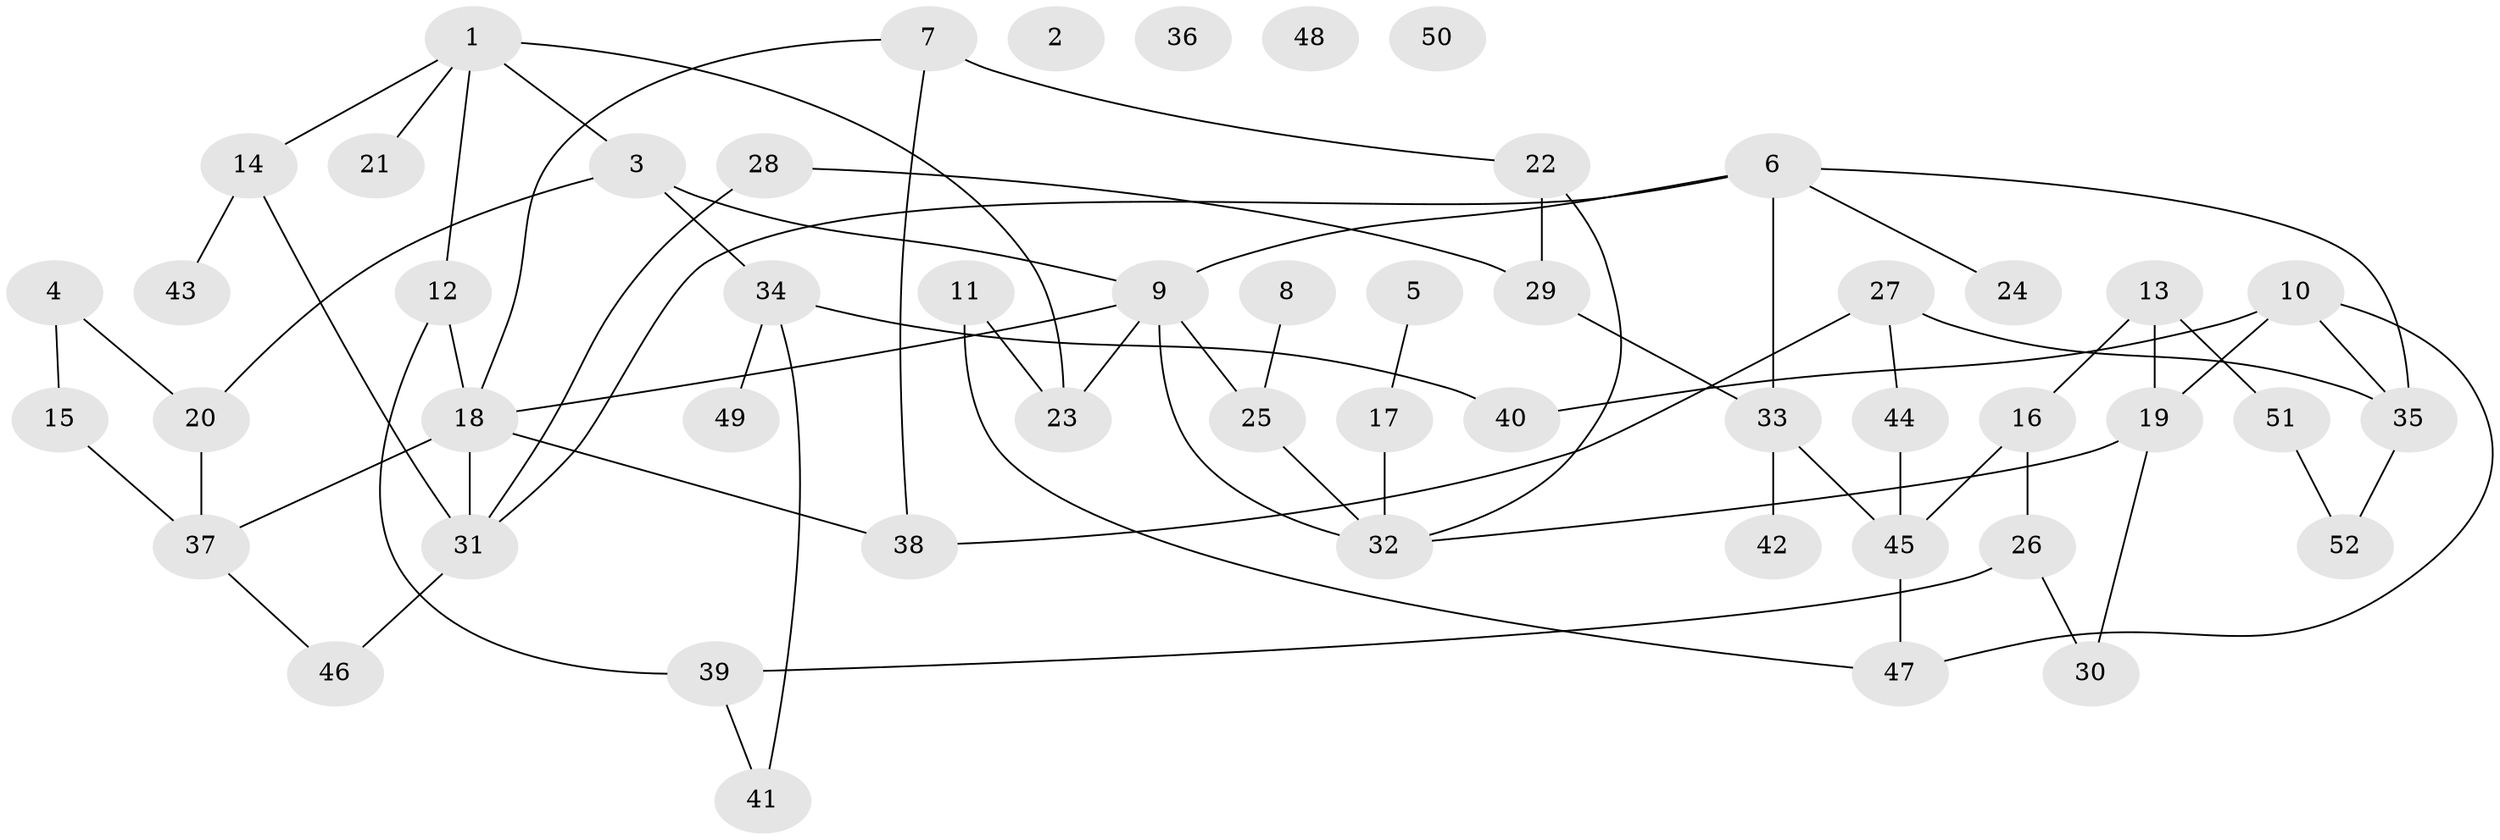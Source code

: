 // coarse degree distribution, {8: 0.0625, 0: 0.25, 3: 0.125, 1: 0.125, 6: 0.1875, 2: 0.125, 5: 0.125}
// Generated by graph-tools (version 1.1) at 2025/16/03/04/25 18:16:25]
// undirected, 52 vertices, 70 edges
graph export_dot {
graph [start="1"]
  node [color=gray90,style=filled];
  1;
  2;
  3;
  4;
  5;
  6;
  7;
  8;
  9;
  10;
  11;
  12;
  13;
  14;
  15;
  16;
  17;
  18;
  19;
  20;
  21;
  22;
  23;
  24;
  25;
  26;
  27;
  28;
  29;
  30;
  31;
  32;
  33;
  34;
  35;
  36;
  37;
  38;
  39;
  40;
  41;
  42;
  43;
  44;
  45;
  46;
  47;
  48;
  49;
  50;
  51;
  52;
  1 -- 3;
  1 -- 12;
  1 -- 14;
  1 -- 21;
  1 -- 23;
  3 -- 9;
  3 -- 20;
  3 -- 34;
  4 -- 15;
  4 -- 20;
  5 -- 17;
  6 -- 9;
  6 -- 24;
  6 -- 31;
  6 -- 33;
  6 -- 35;
  7 -- 18;
  7 -- 22;
  7 -- 38;
  8 -- 25;
  9 -- 18;
  9 -- 23;
  9 -- 25;
  9 -- 32;
  10 -- 19;
  10 -- 35;
  10 -- 40;
  10 -- 47;
  11 -- 23;
  11 -- 47;
  12 -- 18;
  12 -- 39;
  13 -- 16;
  13 -- 19;
  13 -- 51;
  14 -- 31;
  14 -- 43;
  15 -- 37;
  16 -- 26;
  16 -- 45;
  17 -- 32;
  18 -- 31;
  18 -- 37;
  18 -- 38;
  19 -- 30;
  19 -- 32;
  20 -- 37;
  22 -- 29;
  22 -- 32;
  25 -- 32;
  26 -- 30;
  26 -- 39;
  27 -- 35;
  27 -- 38;
  27 -- 44;
  28 -- 29;
  28 -- 31;
  29 -- 33;
  31 -- 46;
  33 -- 42;
  33 -- 45;
  34 -- 40;
  34 -- 41;
  34 -- 49;
  35 -- 52;
  37 -- 46;
  39 -- 41;
  44 -- 45;
  45 -- 47;
  51 -- 52;
}
